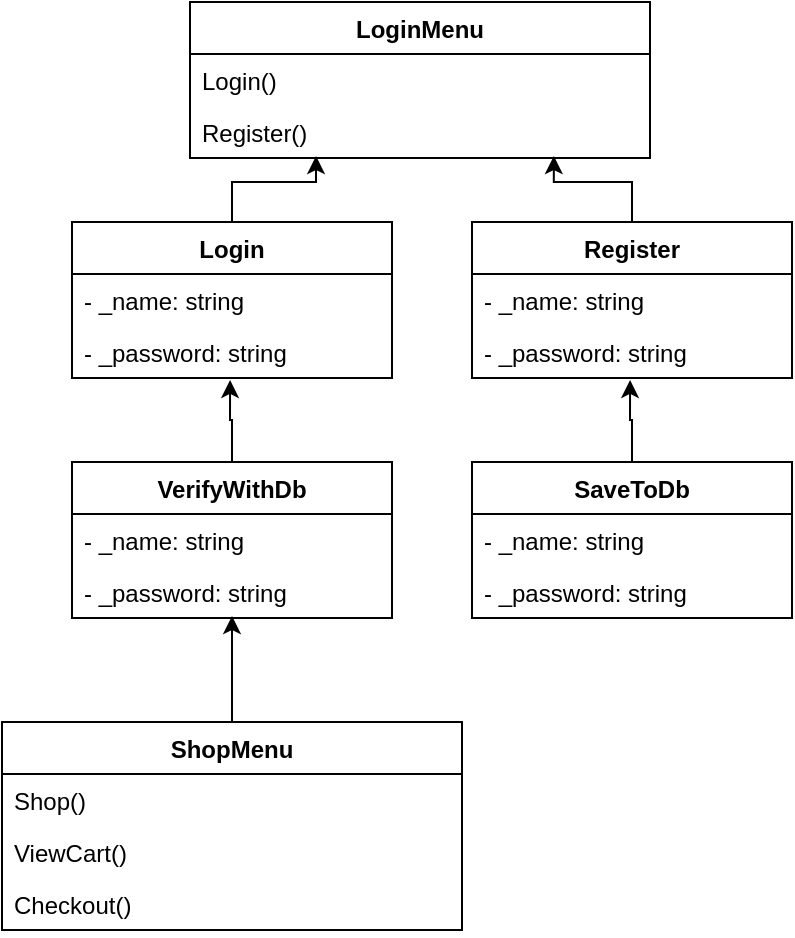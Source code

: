 <mxfile version="20.3.3" type="github">
  <diagram id="C5RBs43oDa-KdzZeNtuy" name="Page-1">
    <mxGraphModel dx="868" dy="450" grid="1" gridSize="10" guides="1" tooltips="1" connect="1" arrows="1" fold="1" page="1" pageScale="1" pageWidth="827" pageHeight="1169" math="0" shadow="0">
      <root>
        <mxCell id="WIyWlLk6GJQsqaUBKTNV-0" />
        <mxCell id="WIyWlLk6GJQsqaUBKTNV-1" parent="WIyWlLk6GJQsqaUBKTNV-0" />
        <mxCell id="7WYBrtsOsdVr5zygM4ej-0" value="LoginMenu" style="swimlane;fontStyle=1;align=center;verticalAlign=top;childLayout=stackLayout;horizontal=1;startSize=26;horizontalStack=0;resizeParent=1;resizeParentMax=0;resizeLast=0;collapsible=1;marginBottom=0;" parent="WIyWlLk6GJQsqaUBKTNV-1" vertex="1">
          <mxGeometry x="299" y="10" width="230" height="78" as="geometry" />
        </mxCell>
        <mxCell id="7WYBrtsOsdVr5zygM4ej-1" value="Login()" style="text;strokeColor=none;fillColor=none;align=left;verticalAlign=top;spacingLeft=4;spacingRight=4;overflow=hidden;rotatable=0;points=[[0,0.5],[1,0.5]];portConstraint=eastwest;" parent="7WYBrtsOsdVr5zygM4ej-0" vertex="1">
          <mxGeometry y="26" width="230" height="26" as="geometry" />
        </mxCell>
        <mxCell id="7WYBrtsOsdVr5zygM4ej-4" value="Register()" style="text;strokeColor=none;fillColor=none;align=left;verticalAlign=top;spacingLeft=4;spacingRight=4;overflow=hidden;rotatable=0;points=[[0,0.5],[1,0.5]];portConstraint=eastwest;" parent="7WYBrtsOsdVr5zygM4ej-0" vertex="1">
          <mxGeometry y="52" width="230" height="26" as="geometry" />
        </mxCell>
        <mxCell id="kfXVvD34jGltzN0JlWPm-7" style="edgeStyle=orthogonalEdgeStyle;rounded=0;orthogonalLoop=1;jettySize=auto;html=1;entryX=0.791;entryY=0.962;entryDx=0;entryDy=0;entryPerimeter=0;" edge="1" parent="WIyWlLk6GJQsqaUBKTNV-1" source="7WYBrtsOsdVr5zygM4ej-5" target="7WYBrtsOsdVr5zygM4ej-4">
          <mxGeometry relative="1" as="geometry" />
        </mxCell>
        <mxCell id="7WYBrtsOsdVr5zygM4ej-5" value="Register" style="swimlane;fontStyle=1;align=center;verticalAlign=top;childLayout=stackLayout;horizontal=1;startSize=26;horizontalStack=0;resizeParent=1;resizeParentMax=0;resizeLast=0;collapsible=1;marginBottom=0;" parent="WIyWlLk6GJQsqaUBKTNV-1" vertex="1">
          <mxGeometry x="440" y="120" width="160" height="78" as="geometry" />
        </mxCell>
        <mxCell id="7WYBrtsOsdVr5zygM4ej-6" value="- _name: string" style="text;strokeColor=none;fillColor=none;align=left;verticalAlign=top;spacingLeft=4;spacingRight=4;overflow=hidden;rotatable=0;points=[[0,0.5],[1,0.5]];portConstraint=eastwest;" parent="7WYBrtsOsdVr5zygM4ej-5" vertex="1">
          <mxGeometry y="26" width="160" height="26" as="geometry" />
        </mxCell>
        <mxCell id="7WYBrtsOsdVr5zygM4ej-8" value="- _password: string" style="text;strokeColor=none;fillColor=none;align=left;verticalAlign=top;spacingLeft=4;spacingRight=4;overflow=hidden;rotatable=0;points=[[0,0.5],[1,0.5]];portConstraint=eastwest;" parent="7WYBrtsOsdVr5zygM4ej-5" vertex="1">
          <mxGeometry y="52" width="160" height="26" as="geometry" />
        </mxCell>
        <mxCell id="kfXVvD34jGltzN0JlWPm-6" style="edgeStyle=orthogonalEdgeStyle;rounded=0;orthogonalLoop=1;jettySize=auto;html=1;entryX=0.274;entryY=0.962;entryDx=0;entryDy=0;entryPerimeter=0;" edge="1" parent="WIyWlLk6GJQsqaUBKTNV-1" source="kfXVvD34jGltzN0JlWPm-3" target="7WYBrtsOsdVr5zygM4ej-4">
          <mxGeometry relative="1" as="geometry" />
        </mxCell>
        <mxCell id="kfXVvD34jGltzN0JlWPm-3" value="Login" style="swimlane;fontStyle=1;align=center;verticalAlign=top;childLayout=stackLayout;horizontal=1;startSize=26;horizontalStack=0;resizeParent=1;resizeParentMax=0;resizeLast=0;collapsible=1;marginBottom=0;" vertex="1" parent="WIyWlLk6GJQsqaUBKTNV-1">
          <mxGeometry x="240" y="120" width="160" height="78" as="geometry" />
        </mxCell>
        <mxCell id="kfXVvD34jGltzN0JlWPm-4" value="- _name: string" style="text;strokeColor=none;fillColor=none;align=left;verticalAlign=top;spacingLeft=4;spacingRight=4;overflow=hidden;rotatable=0;points=[[0,0.5],[1,0.5]];portConstraint=eastwest;" vertex="1" parent="kfXVvD34jGltzN0JlWPm-3">
          <mxGeometry y="26" width="160" height="26" as="geometry" />
        </mxCell>
        <mxCell id="kfXVvD34jGltzN0JlWPm-5" value="- _password: string" style="text;strokeColor=none;fillColor=none;align=left;verticalAlign=top;spacingLeft=4;spacingRight=4;overflow=hidden;rotatable=0;points=[[0,0.5],[1,0.5]];portConstraint=eastwest;" vertex="1" parent="kfXVvD34jGltzN0JlWPm-3">
          <mxGeometry y="52" width="160" height="26" as="geometry" />
        </mxCell>
        <mxCell id="kfXVvD34jGltzN0JlWPm-11" style="edgeStyle=orthogonalEdgeStyle;rounded=0;orthogonalLoop=1;jettySize=auto;html=1;entryX=0.494;entryY=1.038;entryDx=0;entryDy=0;entryPerimeter=0;" edge="1" parent="WIyWlLk6GJQsqaUBKTNV-1" source="kfXVvD34jGltzN0JlWPm-8" target="7WYBrtsOsdVr5zygM4ej-8">
          <mxGeometry relative="1" as="geometry" />
        </mxCell>
        <mxCell id="kfXVvD34jGltzN0JlWPm-8" value="SaveToDb" style="swimlane;fontStyle=1;align=center;verticalAlign=top;childLayout=stackLayout;horizontal=1;startSize=26;horizontalStack=0;resizeParent=1;resizeParentMax=0;resizeLast=0;collapsible=1;marginBottom=0;" vertex="1" parent="WIyWlLk6GJQsqaUBKTNV-1">
          <mxGeometry x="440" y="240" width="160" height="78" as="geometry" />
        </mxCell>
        <mxCell id="kfXVvD34jGltzN0JlWPm-9" value="- _name: string" style="text;strokeColor=none;fillColor=none;align=left;verticalAlign=top;spacingLeft=4;spacingRight=4;overflow=hidden;rotatable=0;points=[[0,0.5],[1,0.5]];portConstraint=eastwest;" vertex="1" parent="kfXVvD34jGltzN0JlWPm-8">
          <mxGeometry y="26" width="160" height="26" as="geometry" />
        </mxCell>
        <mxCell id="kfXVvD34jGltzN0JlWPm-10" value="- _password: string" style="text;strokeColor=none;fillColor=none;align=left;verticalAlign=top;spacingLeft=4;spacingRight=4;overflow=hidden;rotatable=0;points=[[0,0.5],[1,0.5]];portConstraint=eastwest;" vertex="1" parent="kfXVvD34jGltzN0JlWPm-8">
          <mxGeometry y="52" width="160" height="26" as="geometry" />
        </mxCell>
        <mxCell id="kfXVvD34jGltzN0JlWPm-16" style="edgeStyle=orthogonalEdgeStyle;rounded=0;orthogonalLoop=1;jettySize=auto;html=1;entryX=0.494;entryY=1.038;entryDx=0;entryDy=0;entryPerimeter=0;" edge="1" parent="WIyWlLk6GJQsqaUBKTNV-1" source="kfXVvD34jGltzN0JlWPm-13" target="kfXVvD34jGltzN0JlWPm-5">
          <mxGeometry relative="1" as="geometry" />
        </mxCell>
        <mxCell id="kfXVvD34jGltzN0JlWPm-13" value="VerifyWithDb" style="swimlane;fontStyle=1;align=center;verticalAlign=top;childLayout=stackLayout;horizontal=1;startSize=26;horizontalStack=0;resizeParent=1;resizeParentMax=0;resizeLast=0;collapsible=1;marginBottom=0;" vertex="1" parent="WIyWlLk6GJQsqaUBKTNV-1">
          <mxGeometry x="240" y="240" width="160" height="78" as="geometry" />
        </mxCell>
        <mxCell id="kfXVvD34jGltzN0JlWPm-14" value="- _name: string" style="text;strokeColor=none;fillColor=none;align=left;verticalAlign=top;spacingLeft=4;spacingRight=4;overflow=hidden;rotatable=0;points=[[0,0.5],[1,0.5]];portConstraint=eastwest;" vertex="1" parent="kfXVvD34jGltzN0JlWPm-13">
          <mxGeometry y="26" width="160" height="26" as="geometry" />
        </mxCell>
        <mxCell id="kfXVvD34jGltzN0JlWPm-15" value="- _password: string" style="text;strokeColor=none;fillColor=none;align=left;verticalAlign=top;spacingLeft=4;spacingRight=4;overflow=hidden;rotatable=0;points=[[0,0.5],[1,0.5]];portConstraint=eastwest;" vertex="1" parent="kfXVvD34jGltzN0JlWPm-13">
          <mxGeometry y="52" width="160" height="26" as="geometry" />
        </mxCell>
        <mxCell id="kfXVvD34jGltzN0JlWPm-20" style="edgeStyle=orthogonalEdgeStyle;rounded=0;orthogonalLoop=1;jettySize=auto;html=1;entryX=0.5;entryY=0.962;entryDx=0;entryDy=0;entryPerimeter=0;" edge="1" parent="WIyWlLk6GJQsqaUBKTNV-1" source="kfXVvD34jGltzN0JlWPm-17" target="kfXVvD34jGltzN0JlWPm-15">
          <mxGeometry relative="1" as="geometry" />
        </mxCell>
        <mxCell id="kfXVvD34jGltzN0JlWPm-17" value="ShopMenu" style="swimlane;fontStyle=1;align=center;verticalAlign=top;childLayout=stackLayout;horizontal=1;startSize=26;horizontalStack=0;resizeParent=1;resizeParentMax=0;resizeLast=0;collapsible=1;marginBottom=0;" vertex="1" parent="WIyWlLk6GJQsqaUBKTNV-1">
          <mxGeometry x="205" y="370" width="230" height="104" as="geometry" />
        </mxCell>
        <mxCell id="kfXVvD34jGltzN0JlWPm-18" value="Shop()" style="text;strokeColor=none;fillColor=none;align=left;verticalAlign=top;spacingLeft=4;spacingRight=4;overflow=hidden;rotatable=0;points=[[0,0.5],[1,0.5]];portConstraint=eastwest;" vertex="1" parent="kfXVvD34jGltzN0JlWPm-17">
          <mxGeometry y="26" width="230" height="26" as="geometry" />
        </mxCell>
        <mxCell id="kfXVvD34jGltzN0JlWPm-19" value="ViewCart()" style="text;strokeColor=none;fillColor=none;align=left;verticalAlign=top;spacingLeft=4;spacingRight=4;overflow=hidden;rotatable=0;points=[[0,0.5],[1,0.5]];portConstraint=eastwest;" vertex="1" parent="kfXVvD34jGltzN0JlWPm-17">
          <mxGeometry y="52" width="230" height="26" as="geometry" />
        </mxCell>
        <mxCell id="kfXVvD34jGltzN0JlWPm-21" value="Checkout()" style="text;strokeColor=none;fillColor=none;align=left;verticalAlign=top;spacingLeft=4;spacingRight=4;overflow=hidden;rotatable=0;points=[[0,0.5],[1,0.5]];portConstraint=eastwest;" vertex="1" parent="kfXVvD34jGltzN0JlWPm-17">
          <mxGeometry y="78" width="230" height="26" as="geometry" />
        </mxCell>
      </root>
    </mxGraphModel>
  </diagram>
</mxfile>
